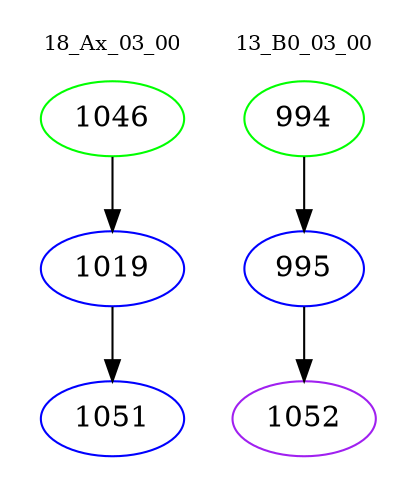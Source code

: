 digraph{
subgraph cluster_0 {
color = white
label = "18_Ax_03_00";
fontsize=10;
T0_1046 [label="1046", color="green"]
T0_1046 -> T0_1019 [color="black"]
T0_1019 [label="1019", color="blue"]
T0_1019 -> T0_1051 [color="black"]
T0_1051 [label="1051", color="blue"]
}
subgraph cluster_1 {
color = white
label = "13_B0_03_00";
fontsize=10;
T1_994 [label="994", color="green"]
T1_994 -> T1_995 [color="black"]
T1_995 [label="995", color="blue"]
T1_995 -> T1_1052 [color="black"]
T1_1052 [label="1052", color="purple"]
}
}
